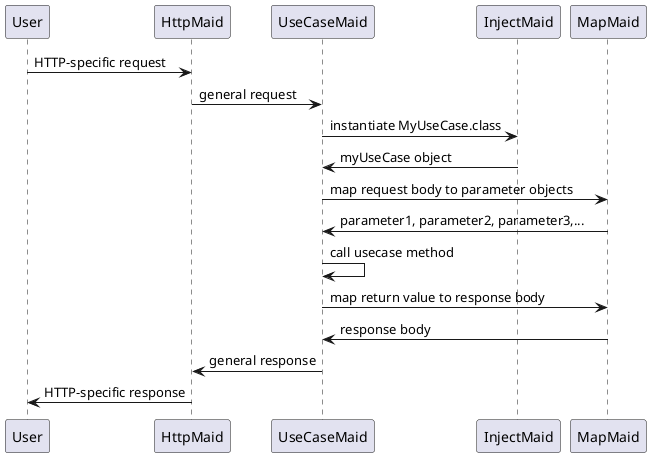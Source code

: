 @startuml
User -> HttpMaid: HTTP-specific request
HttpMaid -> UseCaseMaid: general request
UseCaseMaid -> InjectMaid: instantiate MyUseCase.class
InjectMaid -> UseCaseMaid: myUseCase object
UseCaseMaid -> MapMaid: map request body to parameter objects
MapMaid -> UseCaseMaid: parameter1, parameter2, parameter3,...

UseCaseMaid -> UseCaseMaid: call usecase method

UseCaseMaid -> MapMaid: map return value to response body
MapMaid -> UseCaseMaid: response body

UseCaseMaid -> HttpMaid: general response
HttpMaid -> User: HTTP-specific response
@enduml
